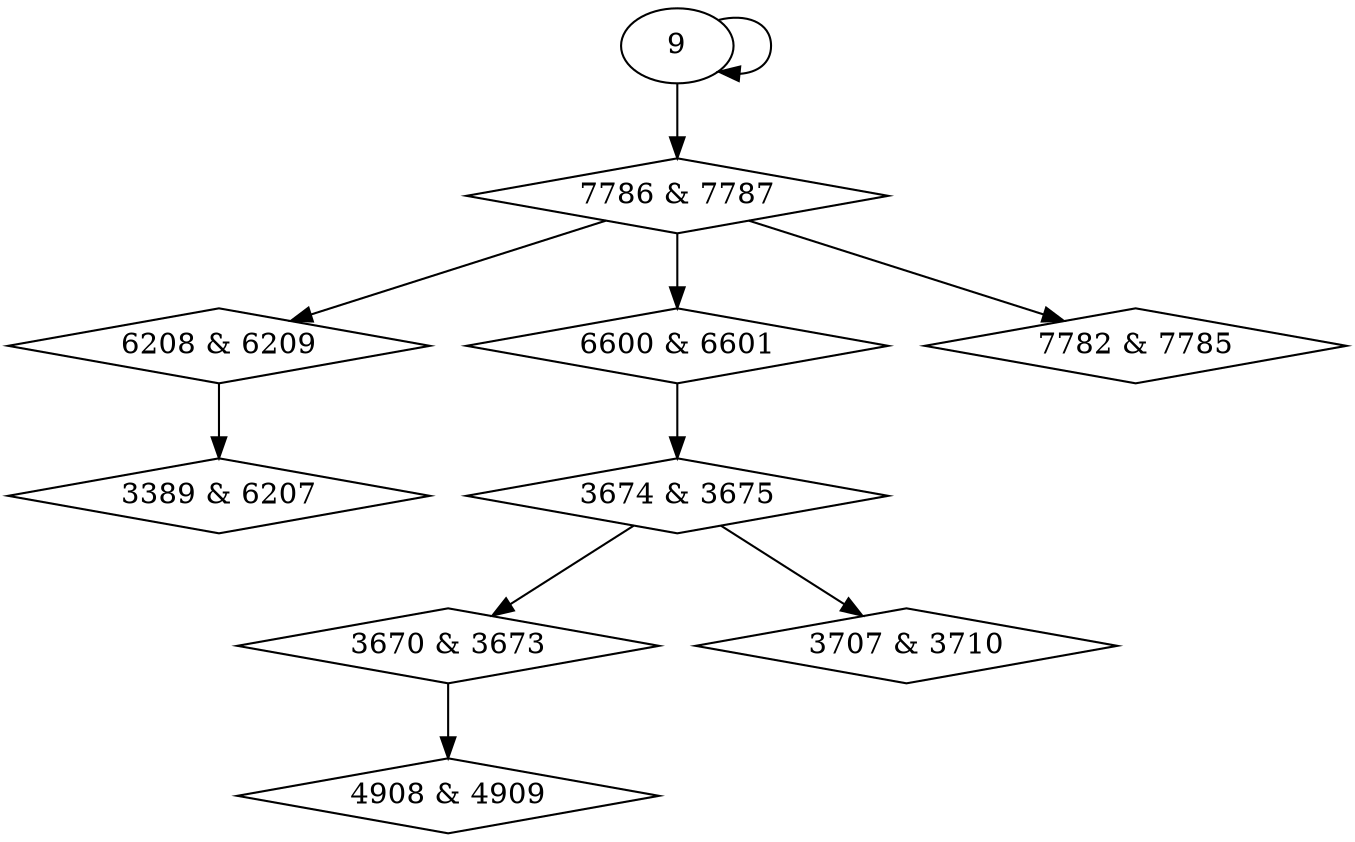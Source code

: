 digraph {
0 [label = "3389 & 6207", shape = diamond];
1 [label = "3670 & 3673", shape = diamond];
2 [label = "3674 & 3675", shape = diamond];
3 [label = "3707 & 3710", shape = diamond];
4 [label = "4908 & 4909", shape = diamond];
5 [label = "6208 & 6209", shape = diamond];
6 [label = "6600 & 6601", shape = diamond];
7 [label = "7782 & 7785", shape = diamond];
8 [label = "7786 & 7787", shape = diamond];
5 -> 0;
2 -> 1;
6 -> 2;
2 -> 3;
1 -> 4;
8 -> 5;
8 -> 6;
8 -> 7;
9 -> 8;
9 -> 9;
}
